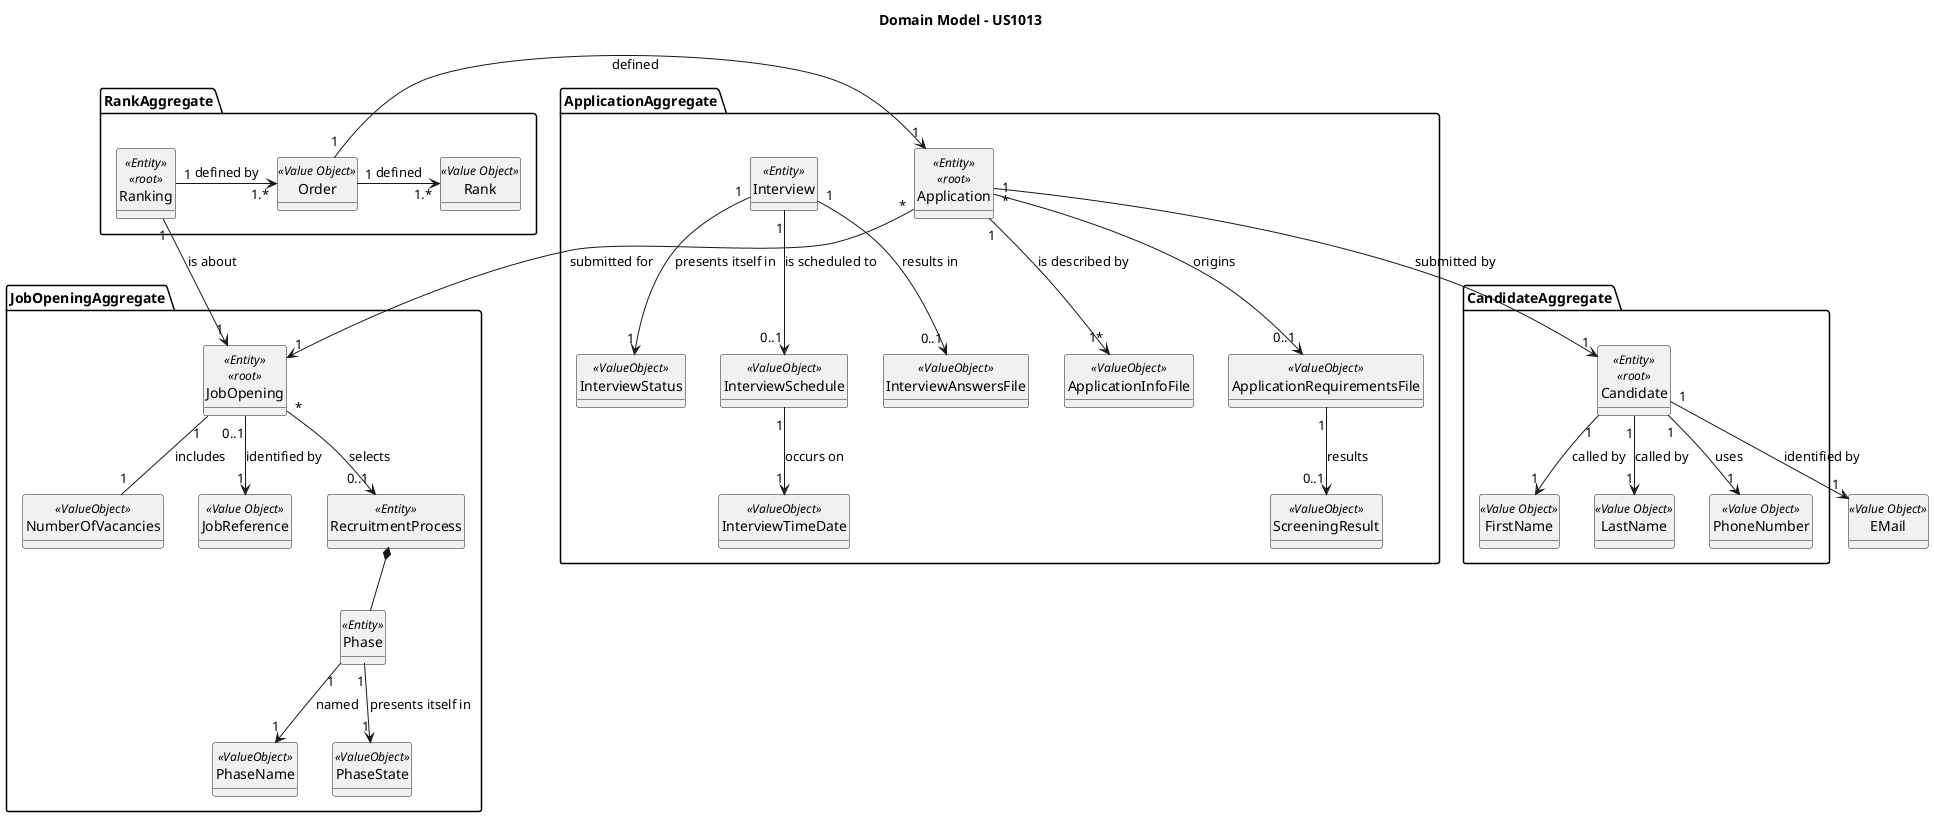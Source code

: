@startuml
'skinparam linetype ortho
'left to right direction
hide circle
hide methods
title Domain Model - US1013

package JobOpeningAggregate {

class JobOpening <<Entity>> \n <<root>>{
}
class NumberOfVacancies <<ValueObject>>
class JobReference <<Value Object>> {}
class RecruitmentProcess <<Entity>>{}
class Phase <<Entity>>{}
class PhaseName <<ValueObject>>
class PhaseState <<ValueObject>>
}

package ApplicationAggregate {

class Application <<Entity>> \n <<root>>{}
class Interview<<Entity>>{}
class InterviewSchedule<<ValueObject>>{}
class InterviewTimeDate<<ValueObject>>
class InterviewAnswersFile <<ValueObject>>
class ApplicationInfoFile <<ValueObject>>
class ScreeningResult <<ValueObject>>
class ApplicationRequirementsFile <<ValueObject>>
class InterviewStatus <<ValueObject>>

}


package CandidateAggregate {

class Candidate <<Entity>> \n <<root>>{}

class FirstName <<Value Object>>
class LastName <<Value Object>>

class PhoneNumber <<Value Object>>{}

}
class EMail <<Value Object>>{}


package RankAggregate {
class Ranking <<Entity>> \n <<root>>{}
class Order <<Value Object>>
class Rank <<Value Object>>
}


JobOpening "0..1" --> "1" JobReference : identified by
JobOpening "1" -- "1" NumberOfVacancies : includes
JobOpening "*" --> "0..1" RecruitmentProcess : selects


Application "*" --> "1" JobOpening : submitted for
Application "*" --> "1" Candidate : submitted by
Application "1" --> "1*" ApplicationInfoFile : is described by
Application "1" --> "0..1" ApplicationRequirementsFile : origins
ApplicationRequirementsFile "1" --> "0..1" ScreeningResult : results


Interview "1" --> "0..1" InterviewSchedule : is scheduled to
Interview "1" --> "0..1" InterviewAnswersFile : results in
Interview "1" --> "1" InterviewStatus :  presents itself in

InterviewSchedule "1" --> "1" InterviewTimeDate : occurs on


Candidate "1" --> "1" EMail : identified by
Candidate "1" --> "1" PhoneNumber : uses
Candidate "1" --> "1" FirstName : called by
Candidate "1" --> "1" LastName : called by

RecruitmentProcess *-- Phase
Phase "1" --> "1" PhaseName : named
Phase "1" --> "1" PhaseState : presents itself in

Ranking "1" --> "1" JobOpening : is about
Ranking "1" -> "1.*" Order : defined by
Order "1" -> "1.*" Rank : defined
Order "1" -> "1" Application : defined

@enduml